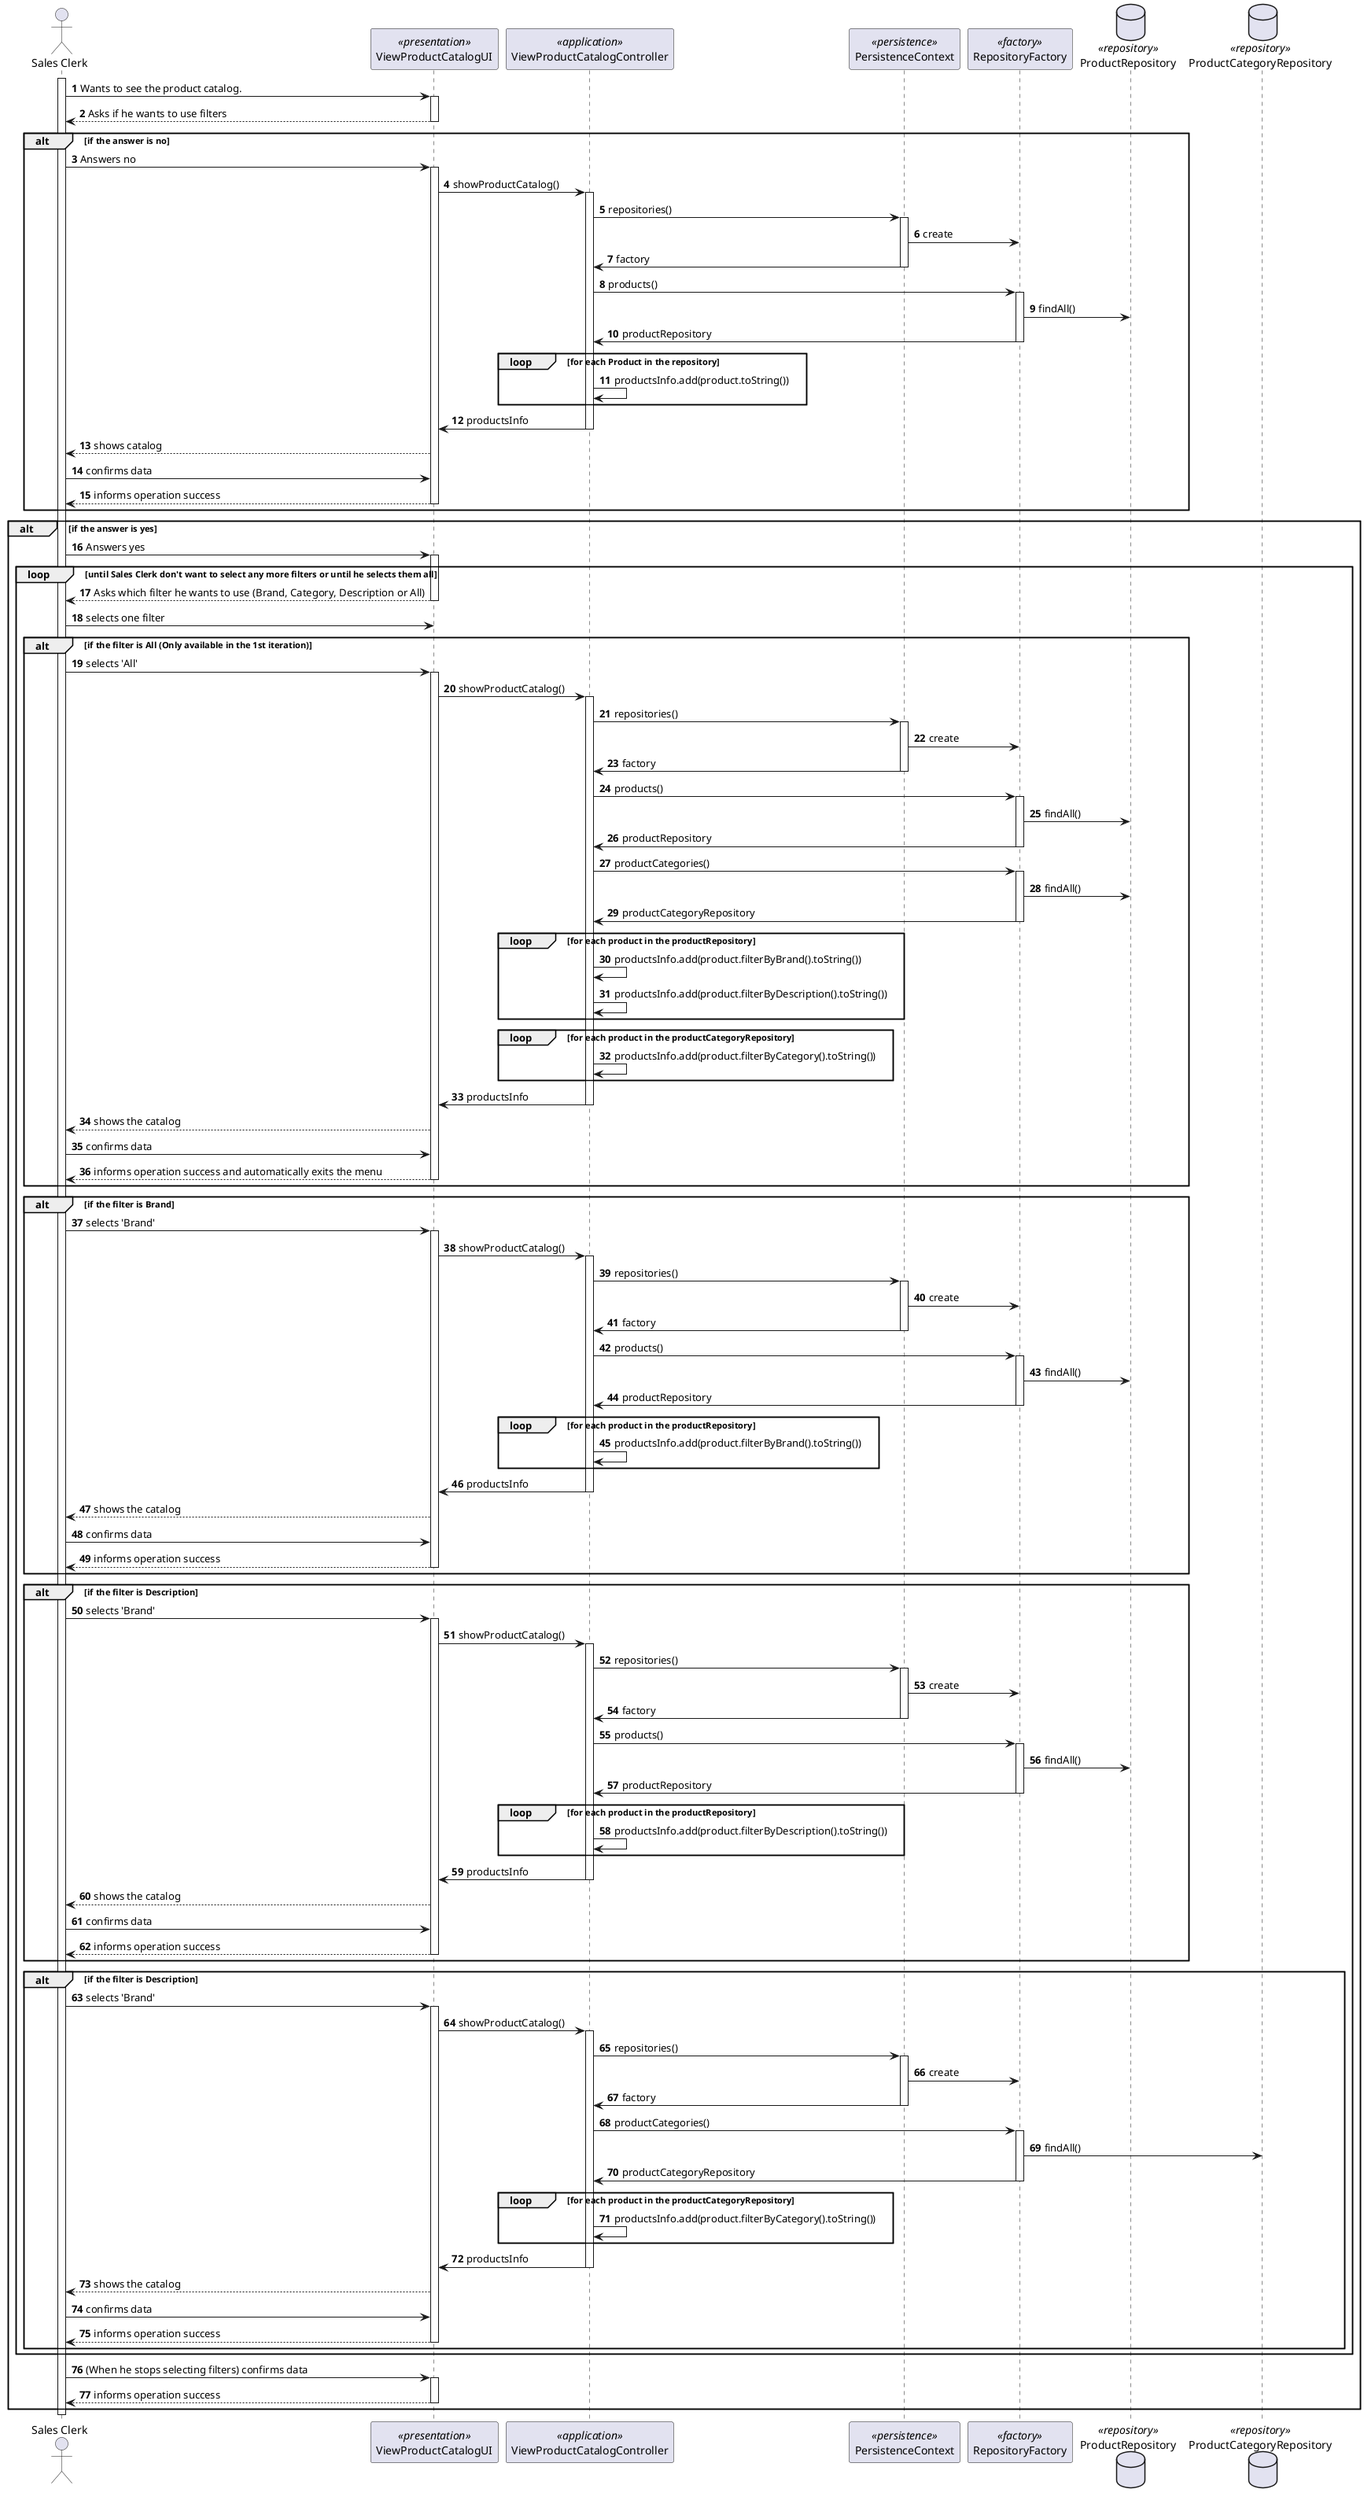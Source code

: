@startuml
'https://plantuml.com/sequence-diagram

autonumber

Actor "Sales Clerk" as SC
participant ViewProductCatalogUI as UI <<presentation>>
participant ViewProductCatalogController as controller <<application>>
participant PersistenceContext as Persistence <<persistence>>
participant RepositoryFactory as Factory <<factory>>
database ProductRepository as productRepository <<repository>>
database ProductCategoryRepository as productCategoryRepository <<repository>>

activate SC

SC -> UI: Wants to see the product catalog.

activate UI

UI --> SC: Asks if he wants to use filters

deactivate UI

alt if the answer is no

SC -> UI: Answers no

activate UI

UI -> controller: showProductCatalog()

activate controller

controller -> Persistence: repositories()

activate Persistence

Persistence -> Factory: create

Persistence -> controller: factory

deactivate Persistence

controller -> Factory: products()

activate Factory

Factory -> productRepository: findAll()

Factory -> controller: productRepository

deactivate Factory

loop for each Product in the repository

controller -> controller: productsInfo.add(product.toString())

end

controller -> UI: productsInfo

deactivate controller

UI --> SC: shows catalog

SC -> UI: confirms data

UI --> SC: informs operation success

deactivate UI

end

alt if the answer is yes

SC -> UI: Answers yes

activate UI

loop until Sales Clerk don't want to select any more filters or until he selects them all

UI --> SC: Asks which filter he wants to use (Brand, Category, Description or All)

deactivate UI

SC -> UI: selects one filter

alt if the filter is All (Only available in the 1st iteration)

SC -> UI: selects 'All'

activate UI

UI -> controller: showProductCatalog()

activate controller

controller -> Persistence: repositories()

activate Persistence

Persistence -> Factory: create

Persistence -> controller: factory

deactivate Persistence

controller -> Factory: products()

activate Factory

Factory -> productRepository: findAll()

Factory -> controller: productRepository

deactivate Factory

controller -> Factory: productCategories()

activate Factory

Factory -> productRepository: findAll()

Factory -> controller: productCategoryRepository

deactivate Factory

loop for each product in the productRepository

controller -> controller: productsInfo.add(product.filterByBrand().toString())
controller -> controller: productsInfo.add(product.filterByDescription().toString())

end

loop for each product in the productCategoryRepository

controller -> controller: productsInfo.add(product.filterByCategory().toString())

end

controller -> UI: productsInfo

deactivate controller

UI --> SC: shows the catalog

SC -> UI: confirms data

UI --> SC: informs operation success and automatically exits the menu

deactivate UI

end

alt if the filter is Brand

SC -> UI: selects 'Brand'

activate UI

UI -> controller: showProductCatalog()

activate controller

controller -> Persistence: repositories()

activate Persistence

Persistence -> Factory: create

Persistence -> controller: factory

deactivate Persistence

controller -> Factory: products()

activate Factory

Factory -> productRepository: findAll()

Factory -> controller: productRepository

deactivate Factory


loop for each product in the productRepository

controller -> controller: productsInfo.add(product.filterByBrand().toString())

end

controller -> UI: productsInfo

deactivate controller

UI --> SC: shows the catalog

SC -> UI: confirms data

UI --> SC: informs operation success

deactivate UI

end

alt if the filter is Description

SC -> UI: selects 'Brand'

activate UI

UI -> controller: showProductCatalog()

activate controller

controller -> Persistence: repositories()

activate Persistence

Persistence -> Factory: create

Persistence -> controller: factory

deactivate Persistence

controller -> Factory: products()

activate Factory

Factory -> productRepository: findAll()

Factory -> controller: productRepository

deactivate Factory


loop for each product in the productRepository

controller -> controller: productsInfo.add(product.filterByDescription().toString())

end

controller -> UI: productsInfo

deactivate controller

UI --> SC: shows the catalog

SC -> UI: confirms data

UI --> SC: informs operation success

deactivate UI

end

alt if the filter is Description

SC -> UI: selects 'Brand'

activate UI

UI -> controller: showProductCatalog()

activate controller

controller -> Persistence: repositories()

activate Persistence

Persistence -> Factory: create

Persistence -> controller: factory

deactivate Persistence

controller -> Factory: productCategories()

activate Factory

Factory -> productCategoryRepository: findAll()

Factory -> controller: productCategoryRepository

deactivate Factory


loop for each product in the productCategoryRepository

controller -> controller: productsInfo.add(product.filterByCategory().toString())

end

controller -> UI: productsInfo

deactivate controller

UI --> SC: shows the catalog

SC -> UI: confirms data

UI --> SC: informs operation success

deactivate UI

end

end

SC -> UI: (When he stops selecting filters) confirms data

activate UI

UI --> SC: informs operation success

deactivate UI

end

deactivate SC

@enduml